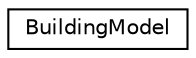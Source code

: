 digraph "Graphical Class Hierarchy"
{
  edge [fontname="Helvetica",fontsize="10",labelfontname="Helvetica",labelfontsize="10"];
  node [fontname="Helvetica",fontsize="10",shape=record];
  rankdir="LR";
  Node1 [label="BuildingModel",height=0.2,width=0.4,color="black", fillcolor="white", style="filled",URL="$d8/d7b/classBuildingModel.html"];
}
